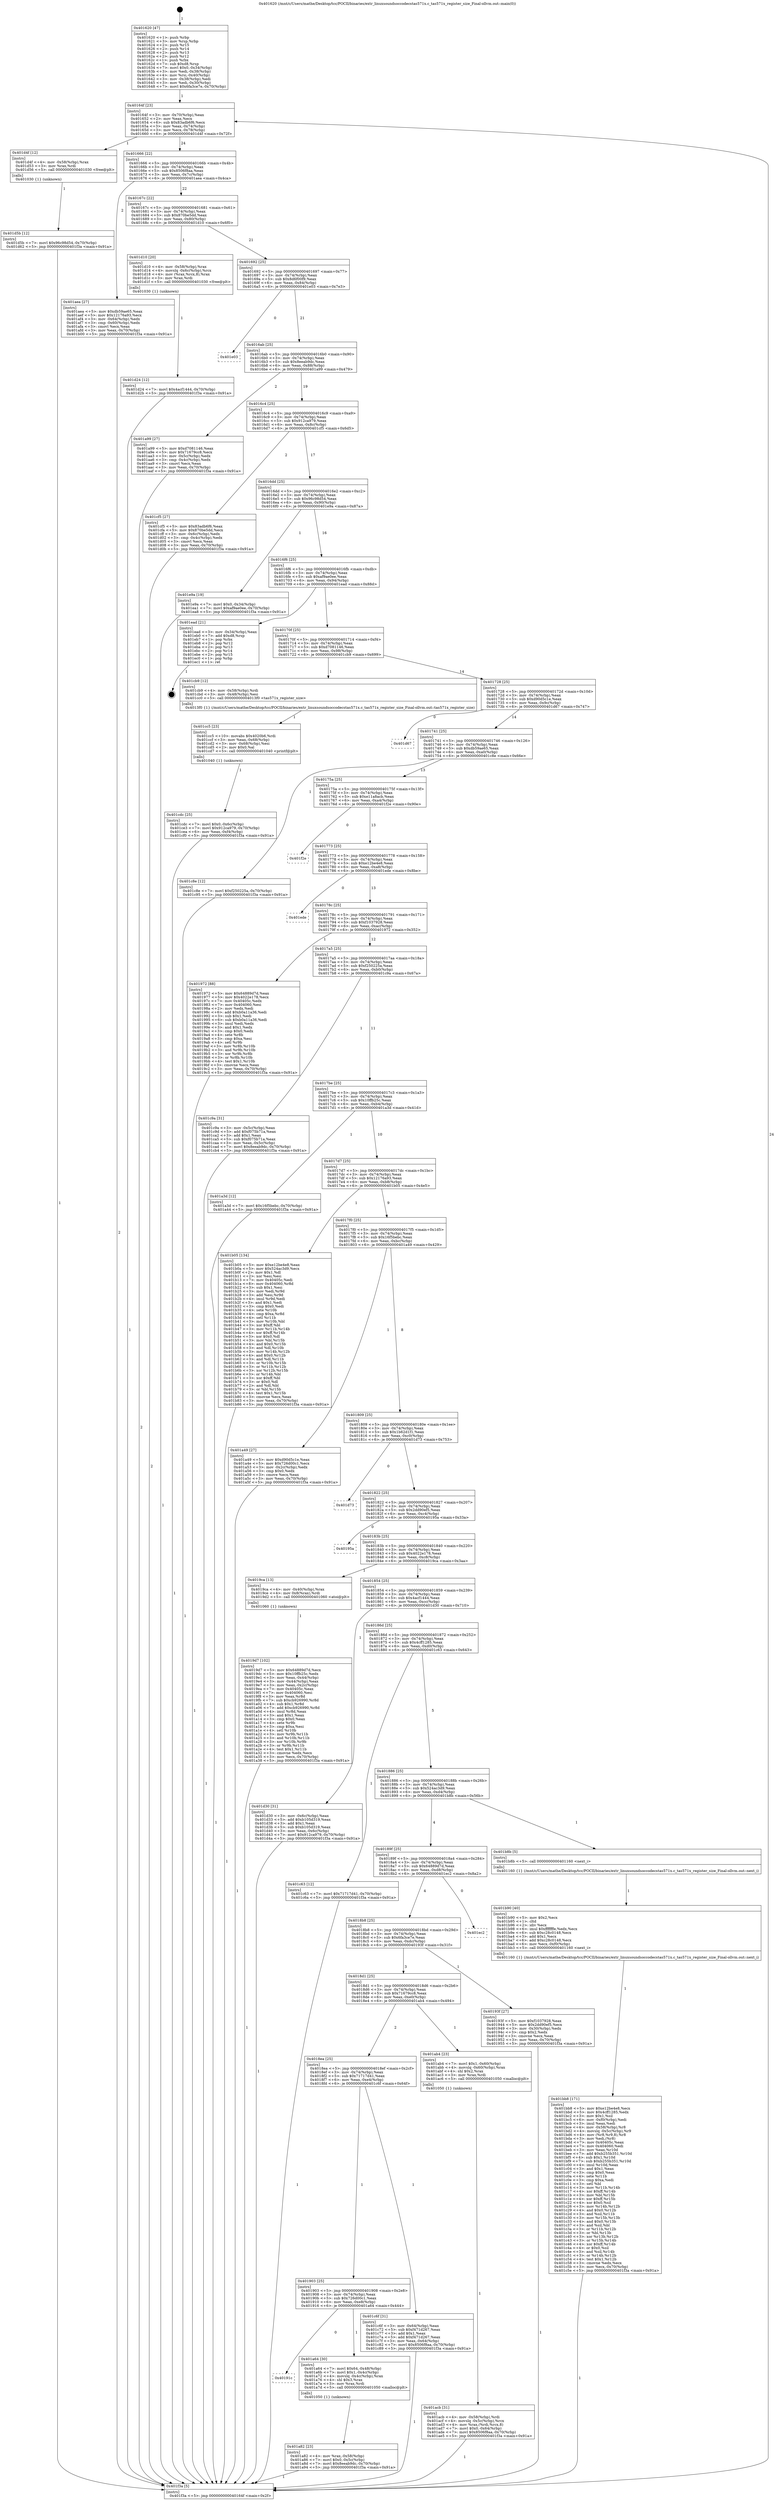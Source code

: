 digraph "0x401620" {
  label = "0x401620 (/mnt/c/Users/mathe/Desktop/tcc/POCII/binaries/extr_linuxsoundsoccodecstas571x.c_tas571x_register_size_Final-ollvm.out::main(0))"
  labelloc = "t"
  node[shape=record]

  Entry [label="",width=0.3,height=0.3,shape=circle,fillcolor=black,style=filled]
  "0x40164f" [label="{
     0x40164f [23]\l
     | [instrs]\l
     &nbsp;&nbsp;0x40164f \<+3\>: mov -0x70(%rbp),%eax\l
     &nbsp;&nbsp;0x401652 \<+2\>: mov %eax,%ecx\l
     &nbsp;&nbsp;0x401654 \<+6\>: sub $0x83adb6f6,%ecx\l
     &nbsp;&nbsp;0x40165a \<+3\>: mov %eax,-0x74(%rbp)\l
     &nbsp;&nbsp;0x40165d \<+3\>: mov %ecx,-0x78(%rbp)\l
     &nbsp;&nbsp;0x401660 \<+6\>: je 0000000000401d4f \<main+0x72f\>\l
  }"]
  "0x401d4f" [label="{
     0x401d4f [12]\l
     | [instrs]\l
     &nbsp;&nbsp;0x401d4f \<+4\>: mov -0x58(%rbp),%rax\l
     &nbsp;&nbsp;0x401d53 \<+3\>: mov %rax,%rdi\l
     &nbsp;&nbsp;0x401d56 \<+5\>: call 0000000000401030 \<free@plt\>\l
     | [calls]\l
     &nbsp;&nbsp;0x401030 \{1\} (unknown)\l
  }"]
  "0x401666" [label="{
     0x401666 [22]\l
     | [instrs]\l
     &nbsp;&nbsp;0x401666 \<+5\>: jmp 000000000040166b \<main+0x4b\>\l
     &nbsp;&nbsp;0x40166b \<+3\>: mov -0x74(%rbp),%eax\l
     &nbsp;&nbsp;0x40166e \<+5\>: sub $0x8506f8aa,%eax\l
     &nbsp;&nbsp;0x401673 \<+3\>: mov %eax,-0x7c(%rbp)\l
     &nbsp;&nbsp;0x401676 \<+6\>: je 0000000000401aea \<main+0x4ca\>\l
  }"]
  Exit [label="",width=0.3,height=0.3,shape=circle,fillcolor=black,style=filled,peripheries=2]
  "0x401aea" [label="{
     0x401aea [27]\l
     | [instrs]\l
     &nbsp;&nbsp;0x401aea \<+5\>: mov $0xdb59ae65,%eax\l
     &nbsp;&nbsp;0x401aef \<+5\>: mov $0x12176a93,%ecx\l
     &nbsp;&nbsp;0x401af4 \<+3\>: mov -0x64(%rbp),%edx\l
     &nbsp;&nbsp;0x401af7 \<+3\>: cmp -0x60(%rbp),%edx\l
     &nbsp;&nbsp;0x401afa \<+3\>: cmovl %ecx,%eax\l
     &nbsp;&nbsp;0x401afd \<+3\>: mov %eax,-0x70(%rbp)\l
     &nbsp;&nbsp;0x401b00 \<+5\>: jmp 0000000000401f3a \<main+0x91a\>\l
  }"]
  "0x40167c" [label="{
     0x40167c [22]\l
     | [instrs]\l
     &nbsp;&nbsp;0x40167c \<+5\>: jmp 0000000000401681 \<main+0x61\>\l
     &nbsp;&nbsp;0x401681 \<+3\>: mov -0x74(%rbp),%eax\l
     &nbsp;&nbsp;0x401684 \<+5\>: sub $0x870be5dd,%eax\l
     &nbsp;&nbsp;0x401689 \<+3\>: mov %eax,-0x80(%rbp)\l
     &nbsp;&nbsp;0x40168c \<+6\>: je 0000000000401d10 \<main+0x6f0\>\l
  }"]
  "0x401d5b" [label="{
     0x401d5b [12]\l
     | [instrs]\l
     &nbsp;&nbsp;0x401d5b \<+7\>: movl $0x96c98d54,-0x70(%rbp)\l
     &nbsp;&nbsp;0x401d62 \<+5\>: jmp 0000000000401f3a \<main+0x91a\>\l
  }"]
  "0x401d10" [label="{
     0x401d10 [20]\l
     | [instrs]\l
     &nbsp;&nbsp;0x401d10 \<+4\>: mov -0x58(%rbp),%rax\l
     &nbsp;&nbsp;0x401d14 \<+4\>: movslq -0x6c(%rbp),%rcx\l
     &nbsp;&nbsp;0x401d18 \<+4\>: mov (%rax,%rcx,8),%rax\l
     &nbsp;&nbsp;0x401d1c \<+3\>: mov %rax,%rdi\l
     &nbsp;&nbsp;0x401d1f \<+5\>: call 0000000000401030 \<free@plt\>\l
     | [calls]\l
     &nbsp;&nbsp;0x401030 \{1\} (unknown)\l
  }"]
  "0x401692" [label="{
     0x401692 [25]\l
     | [instrs]\l
     &nbsp;&nbsp;0x401692 \<+5\>: jmp 0000000000401697 \<main+0x77\>\l
     &nbsp;&nbsp;0x401697 \<+3\>: mov -0x74(%rbp),%eax\l
     &nbsp;&nbsp;0x40169a \<+5\>: sub $0x8d6f00f9,%eax\l
     &nbsp;&nbsp;0x40169f \<+6\>: mov %eax,-0x84(%rbp)\l
     &nbsp;&nbsp;0x4016a5 \<+6\>: je 0000000000401e03 \<main+0x7e3\>\l
  }"]
  "0x401d24" [label="{
     0x401d24 [12]\l
     | [instrs]\l
     &nbsp;&nbsp;0x401d24 \<+7\>: movl $0x4acf1444,-0x70(%rbp)\l
     &nbsp;&nbsp;0x401d2b \<+5\>: jmp 0000000000401f3a \<main+0x91a\>\l
  }"]
  "0x401e03" [label="{
     0x401e03\l
  }", style=dashed]
  "0x4016ab" [label="{
     0x4016ab [25]\l
     | [instrs]\l
     &nbsp;&nbsp;0x4016ab \<+5\>: jmp 00000000004016b0 \<main+0x90\>\l
     &nbsp;&nbsp;0x4016b0 \<+3\>: mov -0x74(%rbp),%eax\l
     &nbsp;&nbsp;0x4016b3 \<+5\>: sub $0x8eeab9dc,%eax\l
     &nbsp;&nbsp;0x4016b8 \<+6\>: mov %eax,-0x88(%rbp)\l
     &nbsp;&nbsp;0x4016be \<+6\>: je 0000000000401a99 \<main+0x479\>\l
  }"]
  "0x401cdc" [label="{
     0x401cdc [25]\l
     | [instrs]\l
     &nbsp;&nbsp;0x401cdc \<+7\>: movl $0x0,-0x6c(%rbp)\l
     &nbsp;&nbsp;0x401ce3 \<+7\>: movl $0x912ca979,-0x70(%rbp)\l
     &nbsp;&nbsp;0x401cea \<+6\>: mov %eax,-0xf4(%rbp)\l
     &nbsp;&nbsp;0x401cf0 \<+5\>: jmp 0000000000401f3a \<main+0x91a\>\l
  }"]
  "0x401a99" [label="{
     0x401a99 [27]\l
     | [instrs]\l
     &nbsp;&nbsp;0x401a99 \<+5\>: mov $0xd7081146,%eax\l
     &nbsp;&nbsp;0x401a9e \<+5\>: mov $0x71679cc8,%ecx\l
     &nbsp;&nbsp;0x401aa3 \<+3\>: mov -0x5c(%rbp),%edx\l
     &nbsp;&nbsp;0x401aa6 \<+3\>: cmp -0x4c(%rbp),%edx\l
     &nbsp;&nbsp;0x401aa9 \<+3\>: cmovl %ecx,%eax\l
     &nbsp;&nbsp;0x401aac \<+3\>: mov %eax,-0x70(%rbp)\l
     &nbsp;&nbsp;0x401aaf \<+5\>: jmp 0000000000401f3a \<main+0x91a\>\l
  }"]
  "0x4016c4" [label="{
     0x4016c4 [25]\l
     | [instrs]\l
     &nbsp;&nbsp;0x4016c4 \<+5\>: jmp 00000000004016c9 \<main+0xa9\>\l
     &nbsp;&nbsp;0x4016c9 \<+3\>: mov -0x74(%rbp),%eax\l
     &nbsp;&nbsp;0x4016cc \<+5\>: sub $0x912ca979,%eax\l
     &nbsp;&nbsp;0x4016d1 \<+6\>: mov %eax,-0x8c(%rbp)\l
     &nbsp;&nbsp;0x4016d7 \<+6\>: je 0000000000401cf5 \<main+0x6d5\>\l
  }"]
  "0x401cc5" [label="{
     0x401cc5 [23]\l
     | [instrs]\l
     &nbsp;&nbsp;0x401cc5 \<+10\>: movabs $0x4020b6,%rdi\l
     &nbsp;&nbsp;0x401ccf \<+3\>: mov %eax,-0x68(%rbp)\l
     &nbsp;&nbsp;0x401cd2 \<+3\>: mov -0x68(%rbp),%esi\l
     &nbsp;&nbsp;0x401cd5 \<+2\>: mov $0x0,%al\l
     &nbsp;&nbsp;0x401cd7 \<+5\>: call 0000000000401040 \<printf@plt\>\l
     | [calls]\l
     &nbsp;&nbsp;0x401040 \{1\} (unknown)\l
  }"]
  "0x401cf5" [label="{
     0x401cf5 [27]\l
     | [instrs]\l
     &nbsp;&nbsp;0x401cf5 \<+5\>: mov $0x83adb6f6,%eax\l
     &nbsp;&nbsp;0x401cfa \<+5\>: mov $0x870be5dd,%ecx\l
     &nbsp;&nbsp;0x401cff \<+3\>: mov -0x6c(%rbp),%edx\l
     &nbsp;&nbsp;0x401d02 \<+3\>: cmp -0x4c(%rbp),%edx\l
     &nbsp;&nbsp;0x401d05 \<+3\>: cmovl %ecx,%eax\l
     &nbsp;&nbsp;0x401d08 \<+3\>: mov %eax,-0x70(%rbp)\l
     &nbsp;&nbsp;0x401d0b \<+5\>: jmp 0000000000401f3a \<main+0x91a\>\l
  }"]
  "0x4016dd" [label="{
     0x4016dd [25]\l
     | [instrs]\l
     &nbsp;&nbsp;0x4016dd \<+5\>: jmp 00000000004016e2 \<main+0xc2\>\l
     &nbsp;&nbsp;0x4016e2 \<+3\>: mov -0x74(%rbp),%eax\l
     &nbsp;&nbsp;0x4016e5 \<+5\>: sub $0x96c98d54,%eax\l
     &nbsp;&nbsp;0x4016ea \<+6\>: mov %eax,-0x90(%rbp)\l
     &nbsp;&nbsp;0x4016f0 \<+6\>: je 0000000000401e9a \<main+0x87a\>\l
  }"]
  "0x401bb8" [label="{
     0x401bb8 [171]\l
     | [instrs]\l
     &nbsp;&nbsp;0x401bb8 \<+5\>: mov $0xe12be4e8,%ecx\l
     &nbsp;&nbsp;0x401bbd \<+5\>: mov $0x4cff1285,%edx\l
     &nbsp;&nbsp;0x401bc2 \<+3\>: mov $0x1,%sil\l
     &nbsp;&nbsp;0x401bc5 \<+6\>: mov -0xf0(%rbp),%edi\l
     &nbsp;&nbsp;0x401bcb \<+3\>: imul %eax,%edi\l
     &nbsp;&nbsp;0x401bce \<+4\>: mov -0x58(%rbp),%r8\l
     &nbsp;&nbsp;0x401bd2 \<+4\>: movslq -0x5c(%rbp),%r9\l
     &nbsp;&nbsp;0x401bd6 \<+4\>: mov (%r8,%r9,8),%r8\l
     &nbsp;&nbsp;0x401bda \<+3\>: mov %edi,(%r8)\l
     &nbsp;&nbsp;0x401bdd \<+7\>: mov 0x40405c,%eax\l
     &nbsp;&nbsp;0x401be4 \<+7\>: mov 0x404060,%edi\l
     &nbsp;&nbsp;0x401beb \<+3\>: mov %eax,%r10d\l
     &nbsp;&nbsp;0x401bee \<+7\>: add $0xb255b351,%r10d\l
     &nbsp;&nbsp;0x401bf5 \<+4\>: sub $0x1,%r10d\l
     &nbsp;&nbsp;0x401bf9 \<+7\>: sub $0xb255b351,%r10d\l
     &nbsp;&nbsp;0x401c00 \<+4\>: imul %r10d,%eax\l
     &nbsp;&nbsp;0x401c04 \<+3\>: and $0x1,%eax\l
     &nbsp;&nbsp;0x401c07 \<+3\>: cmp $0x0,%eax\l
     &nbsp;&nbsp;0x401c0a \<+4\>: sete %r11b\l
     &nbsp;&nbsp;0x401c0e \<+3\>: cmp $0xa,%edi\l
     &nbsp;&nbsp;0x401c11 \<+3\>: setl %bl\l
     &nbsp;&nbsp;0x401c14 \<+3\>: mov %r11b,%r14b\l
     &nbsp;&nbsp;0x401c17 \<+4\>: xor $0xff,%r14b\l
     &nbsp;&nbsp;0x401c1b \<+3\>: mov %bl,%r15b\l
     &nbsp;&nbsp;0x401c1e \<+4\>: xor $0xff,%r15b\l
     &nbsp;&nbsp;0x401c22 \<+4\>: xor $0x0,%sil\l
     &nbsp;&nbsp;0x401c26 \<+3\>: mov %r14b,%r12b\l
     &nbsp;&nbsp;0x401c29 \<+4\>: and $0x0,%r12b\l
     &nbsp;&nbsp;0x401c2d \<+3\>: and %sil,%r11b\l
     &nbsp;&nbsp;0x401c30 \<+3\>: mov %r15b,%r13b\l
     &nbsp;&nbsp;0x401c33 \<+4\>: and $0x0,%r13b\l
     &nbsp;&nbsp;0x401c37 \<+3\>: and %sil,%bl\l
     &nbsp;&nbsp;0x401c3a \<+3\>: or %r11b,%r12b\l
     &nbsp;&nbsp;0x401c3d \<+3\>: or %bl,%r13b\l
     &nbsp;&nbsp;0x401c40 \<+3\>: xor %r13b,%r12b\l
     &nbsp;&nbsp;0x401c43 \<+3\>: or %r15b,%r14b\l
     &nbsp;&nbsp;0x401c46 \<+4\>: xor $0xff,%r14b\l
     &nbsp;&nbsp;0x401c4a \<+4\>: or $0x0,%sil\l
     &nbsp;&nbsp;0x401c4e \<+3\>: and %sil,%r14b\l
     &nbsp;&nbsp;0x401c51 \<+3\>: or %r14b,%r12b\l
     &nbsp;&nbsp;0x401c54 \<+4\>: test $0x1,%r12b\l
     &nbsp;&nbsp;0x401c58 \<+3\>: cmovne %edx,%ecx\l
     &nbsp;&nbsp;0x401c5b \<+3\>: mov %ecx,-0x70(%rbp)\l
     &nbsp;&nbsp;0x401c5e \<+5\>: jmp 0000000000401f3a \<main+0x91a\>\l
  }"]
  "0x401e9a" [label="{
     0x401e9a [19]\l
     | [instrs]\l
     &nbsp;&nbsp;0x401e9a \<+7\>: movl $0x0,-0x34(%rbp)\l
     &nbsp;&nbsp;0x401ea1 \<+7\>: movl $0xaf9ae0ee,-0x70(%rbp)\l
     &nbsp;&nbsp;0x401ea8 \<+5\>: jmp 0000000000401f3a \<main+0x91a\>\l
  }"]
  "0x4016f6" [label="{
     0x4016f6 [25]\l
     | [instrs]\l
     &nbsp;&nbsp;0x4016f6 \<+5\>: jmp 00000000004016fb \<main+0xdb\>\l
     &nbsp;&nbsp;0x4016fb \<+3\>: mov -0x74(%rbp),%eax\l
     &nbsp;&nbsp;0x4016fe \<+5\>: sub $0xaf9ae0ee,%eax\l
     &nbsp;&nbsp;0x401703 \<+6\>: mov %eax,-0x94(%rbp)\l
     &nbsp;&nbsp;0x401709 \<+6\>: je 0000000000401ead \<main+0x88d\>\l
  }"]
  "0x401b90" [label="{
     0x401b90 [40]\l
     | [instrs]\l
     &nbsp;&nbsp;0x401b90 \<+5\>: mov $0x2,%ecx\l
     &nbsp;&nbsp;0x401b95 \<+1\>: cltd\l
     &nbsp;&nbsp;0x401b96 \<+2\>: idiv %ecx\l
     &nbsp;&nbsp;0x401b98 \<+6\>: imul $0xfffffffe,%edx,%ecx\l
     &nbsp;&nbsp;0x401b9e \<+6\>: sub $0xc28c0148,%ecx\l
     &nbsp;&nbsp;0x401ba4 \<+3\>: add $0x1,%ecx\l
     &nbsp;&nbsp;0x401ba7 \<+6\>: add $0xc28c0148,%ecx\l
     &nbsp;&nbsp;0x401bad \<+6\>: mov %ecx,-0xf0(%rbp)\l
     &nbsp;&nbsp;0x401bb3 \<+5\>: call 0000000000401160 \<next_i\>\l
     | [calls]\l
     &nbsp;&nbsp;0x401160 \{1\} (/mnt/c/Users/mathe/Desktop/tcc/POCII/binaries/extr_linuxsoundsoccodecstas571x.c_tas571x_register_size_Final-ollvm.out::next_i)\l
  }"]
  "0x401ead" [label="{
     0x401ead [21]\l
     | [instrs]\l
     &nbsp;&nbsp;0x401ead \<+3\>: mov -0x34(%rbp),%eax\l
     &nbsp;&nbsp;0x401eb0 \<+7\>: add $0xd8,%rsp\l
     &nbsp;&nbsp;0x401eb7 \<+1\>: pop %rbx\l
     &nbsp;&nbsp;0x401eb8 \<+2\>: pop %r12\l
     &nbsp;&nbsp;0x401eba \<+2\>: pop %r13\l
     &nbsp;&nbsp;0x401ebc \<+2\>: pop %r14\l
     &nbsp;&nbsp;0x401ebe \<+2\>: pop %r15\l
     &nbsp;&nbsp;0x401ec0 \<+1\>: pop %rbp\l
     &nbsp;&nbsp;0x401ec1 \<+1\>: ret\l
  }"]
  "0x40170f" [label="{
     0x40170f [25]\l
     | [instrs]\l
     &nbsp;&nbsp;0x40170f \<+5\>: jmp 0000000000401714 \<main+0xf4\>\l
     &nbsp;&nbsp;0x401714 \<+3\>: mov -0x74(%rbp),%eax\l
     &nbsp;&nbsp;0x401717 \<+5\>: sub $0xd7081146,%eax\l
     &nbsp;&nbsp;0x40171c \<+6\>: mov %eax,-0x98(%rbp)\l
     &nbsp;&nbsp;0x401722 \<+6\>: je 0000000000401cb9 \<main+0x699\>\l
  }"]
  "0x401acb" [label="{
     0x401acb [31]\l
     | [instrs]\l
     &nbsp;&nbsp;0x401acb \<+4\>: mov -0x58(%rbp),%rdi\l
     &nbsp;&nbsp;0x401acf \<+4\>: movslq -0x5c(%rbp),%rcx\l
     &nbsp;&nbsp;0x401ad3 \<+4\>: mov %rax,(%rdi,%rcx,8)\l
     &nbsp;&nbsp;0x401ad7 \<+7\>: movl $0x0,-0x64(%rbp)\l
     &nbsp;&nbsp;0x401ade \<+7\>: movl $0x8506f8aa,-0x70(%rbp)\l
     &nbsp;&nbsp;0x401ae5 \<+5\>: jmp 0000000000401f3a \<main+0x91a\>\l
  }"]
  "0x401cb9" [label="{
     0x401cb9 [12]\l
     | [instrs]\l
     &nbsp;&nbsp;0x401cb9 \<+4\>: mov -0x58(%rbp),%rdi\l
     &nbsp;&nbsp;0x401cbd \<+3\>: mov -0x48(%rbp),%esi\l
     &nbsp;&nbsp;0x401cc0 \<+5\>: call 00000000004013f0 \<tas571x_register_size\>\l
     | [calls]\l
     &nbsp;&nbsp;0x4013f0 \{1\} (/mnt/c/Users/mathe/Desktop/tcc/POCII/binaries/extr_linuxsoundsoccodecstas571x.c_tas571x_register_size_Final-ollvm.out::tas571x_register_size)\l
  }"]
  "0x401728" [label="{
     0x401728 [25]\l
     | [instrs]\l
     &nbsp;&nbsp;0x401728 \<+5\>: jmp 000000000040172d \<main+0x10d\>\l
     &nbsp;&nbsp;0x40172d \<+3\>: mov -0x74(%rbp),%eax\l
     &nbsp;&nbsp;0x401730 \<+5\>: sub $0xd90d5c1e,%eax\l
     &nbsp;&nbsp;0x401735 \<+6\>: mov %eax,-0x9c(%rbp)\l
     &nbsp;&nbsp;0x40173b \<+6\>: je 0000000000401d67 \<main+0x747\>\l
  }"]
  "0x401a82" [label="{
     0x401a82 [23]\l
     | [instrs]\l
     &nbsp;&nbsp;0x401a82 \<+4\>: mov %rax,-0x58(%rbp)\l
     &nbsp;&nbsp;0x401a86 \<+7\>: movl $0x0,-0x5c(%rbp)\l
     &nbsp;&nbsp;0x401a8d \<+7\>: movl $0x8eeab9dc,-0x70(%rbp)\l
     &nbsp;&nbsp;0x401a94 \<+5\>: jmp 0000000000401f3a \<main+0x91a\>\l
  }"]
  "0x401d67" [label="{
     0x401d67\l
  }", style=dashed]
  "0x401741" [label="{
     0x401741 [25]\l
     | [instrs]\l
     &nbsp;&nbsp;0x401741 \<+5\>: jmp 0000000000401746 \<main+0x126\>\l
     &nbsp;&nbsp;0x401746 \<+3\>: mov -0x74(%rbp),%eax\l
     &nbsp;&nbsp;0x401749 \<+5\>: sub $0xdb59ae65,%eax\l
     &nbsp;&nbsp;0x40174e \<+6\>: mov %eax,-0xa0(%rbp)\l
     &nbsp;&nbsp;0x401754 \<+6\>: je 0000000000401c8e \<main+0x66e\>\l
  }"]
  "0x40191c" [label="{
     0x40191c\l
  }", style=dashed]
  "0x401c8e" [label="{
     0x401c8e [12]\l
     | [instrs]\l
     &nbsp;&nbsp;0x401c8e \<+7\>: movl $0xf250225a,-0x70(%rbp)\l
     &nbsp;&nbsp;0x401c95 \<+5\>: jmp 0000000000401f3a \<main+0x91a\>\l
  }"]
  "0x40175a" [label="{
     0x40175a [25]\l
     | [instrs]\l
     &nbsp;&nbsp;0x40175a \<+5\>: jmp 000000000040175f \<main+0x13f\>\l
     &nbsp;&nbsp;0x40175f \<+3\>: mov -0x74(%rbp),%eax\l
     &nbsp;&nbsp;0x401762 \<+5\>: sub $0xe11a8acb,%eax\l
     &nbsp;&nbsp;0x401767 \<+6\>: mov %eax,-0xa4(%rbp)\l
     &nbsp;&nbsp;0x40176d \<+6\>: je 0000000000401f2e \<main+0x90e\>\l
  }"]
  "0x401a64" [label="{
     0x401a64 [30]\l
     | [instrs]\l
     &nbsp;&nbsp;0x401a64 \<+7\>: movl $0x64,-0x48(%rbp)\l
     &nbsp;&nbsp;0x401a6b \<+7\>: movl $0x1,-0x4c(%rbp)\l
     &nbsp;&nbsp;0x401a72 \<+4\>: movslq -0x4c(%rbp),%rax\l
     &nbsp;&nbsp;0x401a76 \<+4\>: shl $0x3,%rax\l
     &nbsp;&nbsp;0x401a7a \<+3\>: mov %rax,%rdi\l
     &nbsp;&nbsp;0x401a7d \<+5\>: call 0000000000401050 \<malloc@plt\>\l
     | [calls]\l
     &nbsp;&nbsp;0x401050 \{1\} (unknown)\l
  }"]
  "0x401f2e" [label="{
     0x401f2e\l
  }", style=dashed]
  "0x401773" [label="{
     0x401773 [25]\l
     | [instrs]\l
     &nbsp;&nbsp;0x401773 \<+5\>: jmp 0000000000401778 \<main+0x158\>\l
     &nbsp;&nbsp;0x401778 \<+3\>: mov -0x74(%rbp),%eax\l
     &nbsp;&nbsp;0x40177b \<+5\>: sub $0xe12be4e8,%eax\l
     &nbsp;&nbsp;0x401780 \<+6\>: mov %eax,-0xa8(%rbp)\l
     &nbsp;&nbsp;0x401786 \<+6\>: je 0000000000401ede \<main+0x8be\>\l
  }"]
  "0x401903" [label="{
     0x401903 [25]\l
     | [instrs]\l
     &nbsp;&nbsp;0x401903 \<+5\>: jmp 0000000000401908 \<main+0x2e8\>\l
     &nbsp;&nbsp;0x401908 \<+3\>: mov -0x74(%rbp),%eax\l
     &nbsp;&nbsp;0x40190b \<+5\>: sub $0x726d00c1,%eax\l
     &nbsp;&nbsp;0x401910 \<+6\>: mov %eax,-0xe8(%rbp)\l
     &nbsp;&nbsp;0x401916 \<+6\>: je 0000000000401a64 \<main+0x444\>\l
  }"]
  "0x401ede" [label="{
     0x401ede\l
  }", style=dashed]
  "0x40178c" [label="{
     0x40178c [25]\l
     | [instrs]\l
     &nbsp;&nbsp;0x40178c \<+5\>: jmp 0000000000401791 \<main+0x171\>\l
     &nbsp;&nbsp;0x401791 \<+3\>: mov -0x74(%rbp),%eax\l
     &nbsp;&nbsp;0x401794 \<+5\>: sub $0xf1037928,%eax\l
     &nbsp;&nbsp;0x401799 \<+6\>: mov %eax,-0xac(%rbp)\l
     &nbsp;&nbsp;0x40179f \<+6\>: je 0000000000401972 \<main+0x352\>\l
  }"]
  "0x401c6f" [label="{
     0x401c6f [31]\l
     | [instrs]\l
     &nbsp;&nbsp;0x401c6f \<+3\>: mov -0x64(%rbp),%eax\l
     &nbsp;&nbsp;0x401c72 \<+5\>: sub $0xf471d267,%eax\l
     &nbsp;&nbsp;0x401c77 \<+3\>: add $0x1,%eax\l
     &nbsp;&nbsp;0x401c7a \<+5\>: add $0xf471d267,%eax\l
     &nbsp;&nbsp;0x401c7f \<+3\>: mov %eax,-0x64(%rbp)\l
     &nbsp;&nbsp;0x401c82 \<+7\>: movl $0x8506f8aa,-0x70(%rbp)\l
     &nbsp;&nbsp;0x401c89 \<+5\>: jmp 0000000000401f3a \<main+0x91a\>\l
  }"]
  "0x401972" [label="{
     0x401972 [88]\l
     | [instrs]\l
     &nbsp;&nbsp;0x401972 \<+5\>: mov $0x64889d7d,%eax\l
     &nbsp;&nbsp;0x401977 \<+5\>: mov $0x4022e178,%ecx\l
     &nbsp;&nbsp;0x40197c \<+7\>: mov 0x40405c,%edx\l
     &nbsp;&nbsp;0x401983 \<+7\>: mov 0x404060,%esi\l
     &nbsp;&nbsp;0x40198a \<+2\>: mov %edx,%edi\l
     &nbsp;&nbsp;0x40198c \<+6\>: add $0xb0a11a36,%edi\l
     &nbsp;&nbsp;0x401992 \<+3\>: sub $0x1,%edi\l
     &nbsp;&nbsp;0x401995 \<+6\>: sub $0xb0a11a36,%edi\l
     &nbsp;&nbsp;0x40199b \<+3\>: imul %edi,%edx\l
     &nbsp;&nbsp;0x40199e \<+3\>: and $0x1,%edx\l
     &nbsp;&nbsp;0x4019a1 \<+3\>: cmp $0x0,%edx\l
     &nbsp;&nbsp;0x4019a4 \<+4\>: sete %r8b\l
     &nbsp;&nbsp;0x4019a8 \<+3\>: cmp $0xa,%esi\l
     &nbsp;&nbsp;0x4019ab \<+4\>: setl %r9b\l
     &nbsp;&nbsp;0x4019af \<+3\>: mov %r8b,%r10b\l
     &nbsp;&nbsp;0x4019b2 \<+3\>: and %r9b,%r10b\l
     &nbsp;&nbsp;0x4019b5 \<+3\>: xor %r9b,%r8b\l
     &nbsp;&nbsp;0x4019b8 \<+3\>: or %r8b,%r10b\l
     &nbsp;&nbsp;0x4019bb \<+4\>: test $0x1,%r10b\l
     &nbsp;&nbsp;0x4019bf \<+3\>: cmovne %ecx,%eax\l
     &nbsp;&nbsp;0x4019c2 \<+3\>: mov %eax,-0x70(%rbp)\l
     &nbsp;&nbsp;0x4019c5 \<+5\>: jmp 0000000000401f3a \<main+0x91a\>\l
  }"]
  "0x4017a5" [label="{
     0x4017a5 [25]\l
     | [instrs]\l
     &nbsp;&nbsp;0x4017a5 \<+5\>: jmp 00000000004017aa \<main+0x18a\>\l
     &nbsp;&nbsp;0x4017aa \<+3\>: mov -0x74(%rbp),%eax\l
     &nbsp;&nbsp;0x4017ad \<+5\>: sub $0xf250225a,%eax\l
     &nbsp;&nbsp;0x4017b2 \<+6\>: mov %eax,-0xb0(%rbp)\l
     &nbsp;&nbsp;0x4017b8 \<+6\>: je 0000000000401c9a \<main+0x67a\>\l
  }"]
  "0x4018ea" [label="{
     0x4018ea [25]\l
     | [instrs]\l
     &nbsp;&nbsp;0x4018ea \<+5\>: jmp 00000000004018ef \<main+0x2cf\>\l
     &nbsp;&nbsp;0x4018ef \<+3\>: mov -0x74(%rbp),%eax\l
     &nbsp;&nbsp;0x4018f2 \<+5\>: sub $0x71717d41,%eax\l
     &nbsp;&nbsp;0x4018f7 \<+6\>: mov %eax,-0xe4(%rbp)\l
     &nbsp;&nbsp;0x4018fd \<+6\>: je 0000000000401c6f \<main+0x64f\>\l
  }"]
  "0x401c9a" [label="{
     0x401c9a [31]\l
     | [instrs]\l
     &nbsp;&nbsp;0x401c9a \<+3\>: mov -0x5c(%rbp),%eax\l
     &nbsp;&nbsp;0x401c9d \<+5\>: add $0xf075b71a,%eax\l
     &nbsp;&nbsp;0x401ca2 \<+3\>: add $0x1,%eax\l
     &nbsp;&nbsp;0x401ca5 \<+5\>: sub $0xf075b71a,%eax\l
     &nbsp;&nbsp;0x401caa \<+3\>: mov %eax,-0x5c(%rbp)\l
     &nbsp;&nbsp;0x401cad \<+7\>: movl $0x8eeab9dc,-0x70(%rbp)\l
     &nbsp;&nbsp;0x401cb4 \<+5\>: jmp 0000000000401f3a \<main+0x91a\>\l
  }"]
  "0x4017be" [label="{
     0x4017be [25]\l
     | [instrs]\l
     &nbsp;&nbsp;0x4017be \<+5\>: jmp 00000000004017c3 \<main+0x1a3\>\l
     &nbsp;&nbsp;0x4017c3 \<+3\>: mov -0x74(%rbp),%eax\l
     &nbsp;&nbsp;0x4017c6 \<+5\>: sub $0x10ffb25c,%eax\l
     &nbsp;&nbsp;0x4017cb \<+6\>: mov %eax,-0xb4(%rbp)\l
     &nbsp;&nbsp;0x4017d1 \<+6\>: je 0000000000401a3d \<main+0x41d\>\l
  }"]
  "0x401ab4" [label="{
     0x401ab4 [23]\l
     | [instrs]\l
     &nbsp;&nbsp;0x401ab4 \<+7\>: movl $0x1,-0x60(%rbp)\l
     &nbsp;&nbsp;0x401abb \<+4\>: movslq -0x60(%rbp),%rax\l
     &nbsp;&nbsp;0x401abf \<+4\>: shl $0x2,%rax\l
     &nbsp;&nbsp;0x401ac3 \<+3\>: mov %rax,%rdi\l
     &nbsp;&nbsp;0x401ac6 \<+5\>: call 0000000000401050 \<malloc@plt\>\l
     | [calls]\l
     &nbsp;&nbsp;0x401050 \{1\} (unknown)\l
  }"]
  "0x401a3d" [label="{
     0x401a3d [12]\l
     | [instrs]\l
     &nbsp;&nbsp;0x401a3d \<+7\>: movl $0x16f5bebc,-0x70(%rbp)\l
     &nbsp;&nbsp;0x401a44 \<+5\>: jmp 0000000000401f3a \<main+0x91a\>\l
  }"]
  "0x4017d7" [label="{
     0x4017d7 [25]\l
     | [instrs]\l
     &nbsp;&nbsp;0x4017d7 \<+5\>: jmp 00000000004017dc \<main+0x1bc\>\l
     &nbsp;&nbsp;0x4017dc \<+3\>: mov -0x74(%rbp),%eax\l
     &nbsp;&nbsp;0x4017df \<+5\>: sub $0x12176a93,%eax\l
     &nbsp;&nbsp;0x4017e4 \<+6\>: mov %eax,-0xb8(%rbp)\l
     &nbsp;&nbsp;0x4017ea \<+6\>: je 0000000000401b05 \<main+0x4e5\>\l
  }"]
  "0x4019d7" [label="{
     0x4019d7 [102]\l
     | [instrs]\l
     &nbsp;&nbsp;0x4019d7 \<+5\>: mov $0x64889d7d,%ecx\l
     &nbsp;&nbsp;0x4019dc \<+5\>: mov $0x10ffb25c,%edx\l
     &nbsp;&nbsp;0x4019e1 \<+3\>: mov %eax,-0x44(%rbp)\l
     &nbsp;&nbsp;0x4019e4 \<+3\>: mov -0x44(%rbp),%eax\l
     &nbsp;&nbsp;0x4019e7 \<+3\>: mov %eax,-0x2c(%rbp)\l
     &nbsp;&nbsp;0x4019ea \<+7\>: mov 0x40405c,%eax\l
     &nbsp;&nbsp;0x4019f1 \<+7\>: mov 0x404060,%esi\l
     &nbsp;&nbsp;0x4019f8 \<+3\>: mov %eax,%r8d\l
     &nbsp;&nbsp;0x4019fb \<+7\>: sub $0xcb926990,%r8d\l
     &nbsp;&nbsp;0x401a02 \<+4\>: sub $0x1,%r8d\l
     &nbsp;&nbsp;0x401a06 \<+7\>: add $0xcb926990,%r8d\l
     &nbsp;&nbsp;0x401a0d \<+4\>: imul %r8d,%eax\l
     &nbsp;&nbsp;0x401a11 \<+3\>: and $0x1,%eax\l
     &nbsp;&nbsp;0x401a14 \<+3\>: cmp $0x0,%eax\l
     &nbsp;&nbsp;0x401a17 \<+4\>: sete %r9b\l
     &nbsp;&nbsp;0x401a1b \<+3\>: cmp $0xa,%esi\l
     &nbsp;&nbsp;0x401a1e \<+4\>: setl %r10b\l
     &nbsp;&nbsp;0x401a22 \<+3\>: mov %r9b,%r11b\l
     &nbsp;&nbsp;0x401a25 \<+3\>: and %r10b,%r11b\l
     &nbsp;&nbsp;0x401a28 \<+3\>: xor %r10b,%r9b\l
     &nbsp;&nbsp;0x401a2b \<+3\>: or %r9b,%r11b\l
     &nbsp;&nbsp;0x401a2e \<+4\>: test $0x1,%r11b\l
     &nbsp;&nbsp;0x401a32 \<+3\>: cmovne %edx,%ecx\l
     &nbsp;&nbsp;0x401a35 \<+3\>: mov %ecx,-0x70(%rbp)\l
     &nbsp;&nbsp;0x401a38 \<+5\>: jmp 0000000000401f3a \<main+0x91a\>\l
  }"]
  "0x401b05" [label="{
     0x401b05 [134]\l
     | [instrs]\l
     &nbsp;&nbsp;0x401b05 \<+5\>: mov $0xe12be4e8,%eax\l
     &nbsp;&nbsp;0x401b0a \<+5\>: mov $0x524ac3d9,%ecx\l
     &nbsp;&nbsp;0x401b0f \<+2\>: mov $0x1,%dl\l
     &nbsp;&nbsp;0x401b11 \<+2\>: xor %esi,%esi\l
     &nbsp;&nbsp;0x401b13 \<+7\>: mov 0x40405c,%edi\l
     &nbsp;&nbsp;0x401b1a \<+8\>: mov 0x404060,%r8d\l
     &nbsp;&nbsp;0x401b22 \<+3\>: sub $0x1,%esi\l
     &nbsp;&nbsp;0x401b25 \<+3\>: mov %edi,%r9d\l
     &nbsp;&nbsp;0x401b28 \<+3\>: add %esi,%r9d\l
     &nbsp;&nbsp;0x401b2b \<+4\>: imul %r9d,%edi\l
     &nbsp;&nbsp;0x401b2f \<+3\>: and $0x1,%edi\l
     &nbsp;&nbsp;0x401b32 \<+3\>: cmp $0x0,%edi\l
     &nbsp;&nbsp;0x401b35 \<+4\>: sete %r10b\l
     &nbsp;&nbsp;0x401b39 \<+4\>: cmp $0xa,%r8d\l
     &nbsp;&nbsp;0x401b3d \<+4\>: setl %r11b\l
     &nbsp;&nbsp;0x401b41 \<+3\>: mov %r10b,%bl\l
     &nbsp;&nbsp;0x401b44 \<+3\>: xor $0xff,%bl\l
     &nbsp;&nbsp;0x401b47 \<+3\>: mov %r11b,%r14b\l
     &nbsp;&nbsp;0x401b4a \<+4\>: xor $0xff,%r14b\l
     &nbsp;&nbsp;0x401b4e \<+3\>: xor $0x0,%dl\l
     &nbsp;&nbsp;0x401b51 \<+3\>: mov %bl,%r15b\l
     &nbsp;&nbsp;0x401b54 \<+4\>: and $0x0,%r15b\l
     &nbsp;&nbsp;0x401b58 \<+3\>: and %dl,%r10b\l
     &nbsp;&nbsp;0x401b5b \<+3\>: mov %r14b,%r12b\l
     &nbsp;&nbsp;0x401b5e \<+4\>: and $0x0,%r12b\l
     &nbsp;&nbsp;0x401b62 \<+3\>: and %dl,%r11b\l
     &nbsp;&nbsp;0x401b65 \<+3\>: or %r10b,%r15b\l
     &nbsp;&nbsp;0x401b68 \<+3\>: or %r11b,%r12b\l
     &nbsp;&nbsp;0x401b6b \<+3\>: xor %r12b,%r15b\l
     &nbsp;&nbsp;0x401b6e \<+3\>: or %r14b,%bl\l
     &nbsp;&nbsp;0x401b71 \<+3\>: xor $0xff,%bl\l
     &nbsp;&nbsp;0x401b74 \<+3\>: or $0x0,%dl\l
     &nbsp;&nbsp;0x401b77 \<+2\>: and %dl,%bl\l
     &nbsp;&nbsp;0x401b79 \<+3\>: or %bl,%r15b\l
     &nbsp;&nbsp;0x401b7c \<+4\>: test $0x1,%r15b\l
     &nbsp;&nbsp;0x401b80 \<+3\>: cmovne %ecx,%eax\l
     &nbsp;&nbsp;0x401b83 \<+3\>: mov %eax,-0x70(%rbp)\l
     &nbsp;&nbsp;0x401b86 \<+5\>: jmp 0000000000401f3a \<main+0x91a\>\l
  }"]
  "0x4017f0" [label="{
     0x4017f0 [25]\l
     | [instrs]\l
     &nbsp;&nbsp;0x4017f0 \<+5\>: jmp 00000000004017f5 \<main+0x1d5\>\l
     &nbsp;&nbsp;0x4017f5 \<+3\>: mov -0x74(%rbp),%eax\l
     &nbsp;&nbsp;0x4017f8 \<+5\>: sub $0x16f5bebc,%eax\l
     &nbsp;&nbsp;0x4017fd \<+6\>: mov %eax,-0xbc(%rbp)\l
     &nbsp;&nbsp;0x401803 \<+6\>: je 0000000000401a49 \<main+0x429\>\l
  }"]
  "0x401620" [label="{
     0x401620 [47]\l
     | [instrs]\l
     &nbsp;&nbsp;0x401620 \<+1\>: push %rbp\l
     &nbsp;&nbsp;0x401621 \<+3\>: mov %rsp,%rbp\l
     &nbsp;&nbsp;0x401624 \<+2\>: push %r15\l
     &nbsp;&nbsp;0x401626 \<+2\>: push %r14\l
     &nbsp;&nbsp;0x401628 \<+2\>: push %r13\l
     &nbsp;&nbsp;0x40162a \<+2\>: push %r12\l
     &nbsp;&nbsp;0x40162c \<+1\>: push %rbx\l
     &nbsp;&nbsp;0x40162d \<+7\>: sub $0xd8,%rsp\l
     &nbsp;&nbsp;0x401634 \<+7\>: movl $0x0,-0x34(%rbp)\l
     &nbsp;&nbsp;0x40163b \<+3\>: mov %edi,-0x38(%rbp)\l
     &nbsp;&nbsp;0x40163e \<+4\>: mov %rsi,-0x40(%rbp)\l
     &nbsp;&nbsp;0x401642 \<+3\>: mov -0x38(%rbp),%edi\l
     &nbsp;&nbsp;0x401645 \<+3\>: mov %edi,-0x30(%rbp)\l
     &nbsp;&nbsp;0x401648 \<+7\>: movl $0x6fa3ce7e,-0x70(%rbp)\l
  }"]
  "0x401a49" [label="{
     0x401a49 [27]\l
     | [instrs]\l
     &nbsp;&nbsp;0x401a49 \<+5\>: mov $0xd90d5c1e,%eax\l
     &nbsp;&nbsp;0x401a4e \<+5\>: mov $0x726d00c1,%ecx\l
     &nbsp;&nbsp;0x401a53 \<+3\>: mov -0x2c(%rbp),%edx\l
     &nbsp;&nbsp;0x401a56 \<+3\>: cmp $0x0,%edx\l
     &nbsp;&nbsp;0x401a59 \<+3\>: cmove %ecx,%eax\l
     &nbsp;&nbsp;0x401a5c \<+3\>: mov %eax,-0x70(%rbp)\l
     &nbsp;&nbsp;0x401a5f \<+5\>: jmp 0000000000401f3a \<main+0x91a\>\l
  }"]
  "0x401809" [label="{
     0x401809 [25]\l
     | [instrs]\l
     &nbsp;&nbsp;0x401809 \<+5\>: jmp 000000000040180e \<main+0x1ee\>\l
     &nbsp;&nbsp;0x40180e \<+3\>: mov -0x74(%rbp),%eax\l
     &nbsp;&nbsp;0x401811 \<+5\>: sub $0x1b62d1f1,%eax\l
     &nbsp;&nbsp;0x401816 \<+6\>: mov %eax,-0xc0(%rbp)\l
     &nbsp;&nbsp;0x40181c \<+6\>: je 0000000000401d73 \<main+0x753\>\l
  }"]
  "0x401f3a" [label="{
     0x401f3a [5]\l
     | [instrs]\l
     &nbsp;&nbsp;0x401f3a \<+5\>: jmp 000000000040164f \<main+0x2f\>\l
  }"]
  "0x401d73" [label="{
     0x401d73\l
  }", style=dashed]
  "0x401822" [label="{
     0x401822 [25]\l
     | [instrs]\l
     &nbsp;&nbsp;0x401822 \<+5\>: jmp 0000000000401827 \<main+0x207\>\l
     &nbsp;&nbsp;0x401827 \<+3\>: mov -0x74(%rbp),%eax\l
     &nbsp;&nbsp;0x40182a \<+5\>: sub $0x2dd90ef5,%eax\l
     &nbsp;&nbsp;0x40182f \<+6\>: mov %eax,-0xc4(%rbp)\l
     &nbsp;&nbsp;0x401835 \<+6\>: je 000000000040195a \<main+0x33a\>\l
  }"]
  "0x4018d1" [label="{
     0x4018d1 [25]\l
     | [instrs]\l
     &nbsp;&nbsp;0x4018d1 \<+5\>: jmp 00000000004018d6 \<main+0x2b6\>\l
     &nbsp;&nbsp;0x4018d6 \<+3\>: mov -0x74(%rbp),%eax\l
     &nbsp;&nbsp;0x4018d9 \<+5\>: sub $0x71679cc8,%eax\l
     &nbsp;&nbsp;0x4018de \<+6\>: mov %eax,-0xe0(%rbp)\l
     &nbsp;&nbsp;0x4018e4 \<+6\>: je 0000000000401ab4 \<main+0x494\>\l
  }"]
  "0x40195a" [label="{
     0x40195a\l
  }", style=dashed]
  "0x40183b" [label="{
     0x40183b [25]\l
     | [instrs]\l
     &nbsp;&nbsp;0x40183b \<+5\>: jmp 0000000000401840 \<main+0x220\>\l
     &nbsp;&nbsp;0x401840 \<+3\>: mov -0x74(%rbp),%eax\l
     &nbsp;&nbsp;0x401843 \<+5\>: sub $0x4022e178,%eax\l
     &nbsp;&nbsp;0x401848 \<+6\>: mov %eax,-0xc8(%rbp)\l
     &nbsp;&nbsp;0x40184e \<+6\>: je 00000000004019ca \<main+0x3aa\>\l
  }"]
  "0x40193f" [label="{
     0x40193f [27]\l
     | [instrs]\l
     &nbsp;&nbsp;0x40193f \<+5\>: mov $0xf1037928,%eax\l
     &nbsp;&nbsp;0x401944 \<+5\>: mov $0x2dd90ef5,%ecx\l
     &nbsp;&nbsp;0x401949 \<+3\>: mov -0x30(%rbp),%edx\l
     &nbsp;&nbsp;0x40194c \<+3\>: cmp $0x2,%edx\l
     &nbsp;&nbsp;0x40194f \<+3\>: cmovne %ecx,%eax\l
     &nbsp;&nbsp;0x401952 \<+3\>: mov %eax,-0x70(%rbp)\l
     &nbsp;&nbsp;0x401955 \<+5\>: jmp 0000000000401f3a \<main+0x91a\>\l
  }"]
  "0x4019ca" [label="{
     0x4019ca [13]\l
     | [instrs]\l
     &nbsp;&nbsp;0x4019ca \<+4\>: mov -0x40(%rbp),%rax\l
     &nbsp;&nbsp;0x4019ce \<+4\>: mov 0x8(%rax),%rdi\l
     &nbsp;&nbsp;0x4019d2 \<+5\>: call 0000000000401060 \<atoi@plt\>\l
     | [calls]\l
     &nbsp;&nbsp;0x401060 \{1\} (unknown)\l
  }"]
  "0x401854" [label="{
     0x401854 [25]\l
     | [instrs]\l
     &nbsp;&nbsp;0x401854 \<+5\>: jmp 0000000000401859 \<main+0x239\>\l
     &nbsp;&nbsp;0x401859 \<+3\>: mov -0x74(%rbp),%eax\l
     &nbsp;&nbsp;0x40185c \<+5\>: sub $0x4acf1444,%eax\l
     &nbsp;&nbsp;0x401861 \<+6\>: mov %eax,-0xcc(%rbp)\l
     &nbsp;&nbsp;0x401867 \<+6\>: je 0000000000401d30 \<main+0x710\>\l
  }"]
  "0x4018b8" [label="{
     0x4018b8 [25]\l
     | [instrs]\l
     &nbsp;&nbsp;0x4018b8 \<+5\>: jmp 00000000004018bd \<main+0x29d\>\l
     &nbsp;&nbsp;0x4018bd \<+3\>: mov -0x74(%rbp),%eax\l
     &nbsp;&nbsp;0x4018c0 \<+5\>: sub $0x6fa3ce7e,%eax\l
     &nbsp;&nbsp;0x4018c5 \<+6\>: mov %eax,-0xdc(%rbp)\l
     &nbsp;&nbsp;0x4018cb \<+6\>: je 000000000040193f \<main+0x31f\>\l
  }"]
  "0x401d30" [label="{
     0x401d30 [31]\l
     | [instrs]\l
     &nbsp;&nbsp;0x401d30 \<+3\>: mov -0x6c(%rbp),%eax\l
     &nbsp;&nbsp;0x401d33 \<+5\>: add $0xb105d319,%eax\l
     &nbsp;&nbsp;0x401d38 \<+3\>: add $0x1,%eax\l
     &nbsp;&nbsp;0x401d3b \<+5\>: sub $0xb105d319,%eax\l
     &nbsp;&nbsp;0x401d40 \<+3\>: mov %eax,-0x6c(%rbp)\l
     &nbsp;&nbsp;0x401d43 \<+7\>: movl $0x912ca979,-0x70(%rbp)\l
     &nbsp;&nbsp;0x401d4a \<+5\>: jmp 0000000000401f3a \<main+0x91a\>\l
  }"]
  "0x40186d" [label="{
     0x40186d [25]\l
     | [instrs]\l
     &nbsp;&nbsp;0x40186d \<+5\>: jmp 0000000000401872 \<main+0x252\>\l
     &nbsp;&nbsp;0x401872 \<+3\>: mov -0x74(%rbp),%eax\l
     &nbsp;&nbsp;0x401875 \<+5\>: sub $0x4cff1285,%eax\l
     &nbsp;&nbsp;0x40187a \<+6\>: mov %eax,-0xd0(%rbp)\l
     &nbsp;&nbsp;0x401880 \<+6\>: je 0000000000401c63 \<main+0x643\>\l
  }"]
  "0x401ec2" [label="{
     0x401ec2\l
  }", style=dashed]
  "0x401c63" [label="{
     0x401c63 [12]\l
     | [instrs]\l
     &nbsp;&nbsp;0x401c63 \<+7\>: movl $0x71717d41,-0x70(%rbp)\l
     &nbsp;&nbsp;0x401c6a \<+5\>: jmp 0000000000401f3a \<main+0x91a\>\l
  }"]
  "0x401886" [label="{
     0x401886 [25]\l
     | [instrs]\l
     &nbsp;&nbsp;0x401886 \<+5\>: jmp 000000000040188b \<main+0x26b\>\l
     &nbsp;&nbsp;0x40188b \<+3\>: mov -0x74(%rbp),%eax\l
     &nbsp;&nbsp;0x40188e \<+5\>: sub $0x524ac3d9,%eax\l
     &nbsp;&nbsp;0x401893 \<+6\>: mov %eax,-0xd4(%rbp)\l
     &nbsp;&nbsp;0x401899 \<+6\>: je 0000000000401b8b \<main+0x56b\>\l
  }"]
  "0x40189f" [label="{
     0x40189f [25]\l
     | [instrs]\l
     &nbsp;&nbsp;0x40189f \<+5\>: jmp 00000000004018a4 \<main+0x284\>\l
     &nbsp;&nbsp;0x4018a4 \<+3\>: mov -0x74(%rbp),%eax\l
     &nbsp;&nbsp;0x4018a7 \<+5\>: sub $0x64889d7d,%eax\l
     &nbsp;&nbsp;0x4018ac \<+6\>: mov %eax,-0xd8(%rbp)\l
     &nbsp;&nbsp;0x4018b2 \<+6\>: je 0000000000401ec2 \<main+0x8a2\>\l
  }"]
  "0x401b8b" [label="{
     0x401b8b [5]\l
     | [instrs]\l
     &nbsp;&nbsp;0x401b8b \<+5\>: call 0000000000401160 \<next_i\>\l
     | [calls]\l
     &nbsp;&nbsp;0x401160 \{1\} (/mnt/c/Users/mathe/Desktop/tcc/POCII/binaries/extr_linuxsoundsoccodecstas571x.c_tas571x_register_size_Final-ollvm.out::next_i)\l
  }"]
  Entry -> "0x401620" [label=" 1"]
  "0x40164f" -> "0x401d4f" [label=" 1"]
  "0x40164f" -> "0x401666" [label=" 24"]
  "0x401ead" -> Exit [label=" 1"]
  "0x401666" -> "0x401aea" [label=" 2"]
  "0x401666" -> "0x40167c" [label=" 22"]
  "0x401e9a" -> "0x401f3a" [label=" 1"]
  "0x40167c" -> "0x401d10" [label=" 1"]
  "0x40167c" -> "0x401692" [label=" 21"]
  "0x401d5b" -> "0x401f3a" [label=" 1"]
  "0x401692" -> "0x401e03" [label=" 0"]
  "0x401692" -> "0x4016ab" [label=" 21"]
  "0x401d4f" -> "0x401d5b" [label=" 1"]
  "0x4016ab" -> "0x401a99" [label=" 2"]
  "0x4016ab" -> "0x4016c4" [label=" 19"]
  "0x401d30" -> "0x401f3a" [label=" 1"]
  "0x4016c4" -> "0x401cf5" [label=" 2"]
  "0x4016c4" -> "0x4016dd" [label=" 17"]
  "0x401d24" -> "0x401f3a" [label=" 1"]
  "0x4016dd" -> "0x401e9a" [label=" 1"]
  "0x4016dd" -> "0x4016f6" [label=" 16"]
  "0x401d10" -> "0x401d24" [label=" 1"]
  "0x4016f6" -> "0x401ead" [label=" 1"]
  "0x4016f6" -> "0x40170f" [label=" 15"]
  "0x401cf5" -> "0x401f3a" [label=" 2"]
  "0x40170f" -> "0x401cb9" [label=" 1"]
  "0x40170f" -> "0x401728" [label=" 14"]
  "0x401cdc" -> "0x401f3a" [label=" 1"]
  "0x401728" -> "0x401d67" [label=" 0"]
  "0x401728" -> "0x401741" [label=" 14"]
  "0x401cc5" -> "0x401cdc" [label=" 1"]
  "0x401741" -> "0x401c8e" [label=" 1"]
  "0x401741" -> "0x40175a" [label=" 13"]
  "0x401cb9" -> "0x401cc5" [label=" 1"]
  "0x40175a" -> "0x401f2e" [label=" 0"]
  "0x40175a" -> "0x401773" [label=" 13"]
  "0x401c9a" -> "0x401f3a" [label=" 1"]
  "0x401773" -> "0x401ede" [label=" 0"]
  "0x401773" -> "0x40178c" [label=" 13"]
  "0x401c6f" -> "0x401f3a" [label=" 1"]
  "0x40178c" -> "0x401972" [label=" 1"]
  "0x40178c" -> "0x4017a5" [label=" 12"]
  "0x401c63" -> "0x401f3a" [label=" 1"]
  "0x4017a5" -> "0x401c9a" [label=" 1"]
  "0x4017a5" -> "0x4017be" [label=" 11"]
  "0x401b90" -> "0x401bb8" [label=" 1"]
  "0x4017be" -> "0x401a3d" [label=" 1"]
  "0x4017be" -> "0x4017d7" [label=" 10"]
  "0x401b8b" -> "0x401b90" [label=" 1"]
  "0x4017d7" -> "0x401b05" [label=" 1"]
  "0x4017d7" -> "0x4017f0" [label=" 9"]
  "0x401aea" -> "0x401f3a" [label=" 2"]
  "0x4017f0" -> "0x401a49" [label=" 1"]
  "0x4017f0" -> "0x401809" [label=" 8"]
  "0x401acb" -> "0x401f3a" [label=" 1"]
  "0x401809" -> "0x401d73" [label=" 0"]
  "0x401809" -> "0x401822" [label=" 8"]
  "0x401ab4" -> "0x401acb" [label=" 1"]
  "0x401822" -> "0x40195a" [label=" 0"]
  "0x401822" -> "0x40183b" [label=" 8"]
  "0x401a99" -> "0x401f3a" [label=" 2"]
  "0x40183b" -> "0x4019ca" [label=" 1"]
  "0x40183b" -> "0x401854" [label=" 7"]
  "0x401a82" -> "0x401f3a" [label=" 1"]
  "0x401854" -> "0x401d30" [label=" 1"]
  "0x401854" -> "0x40186d" [label=" 6"]
  "0x401903" -> "0x40191c" [label=" 0"]
  "0x40186d" -> "0x401c63" [label=" 1"]
  "0x40186d" -> "0x401886" [label=" 5"]
  "0x401903" -> "0x401a64" [label=" 1"]
  "0x401886" -> "0x401b8b" [label=" 1"]
  "0x401886" -> "0x40189f" [label=" 4"]
  "0x401c8e" -> "0x401f3a" [label=" 1"]
  "0x40189f" -> "0x401ec2" [label=" 0"]
  "0x40189f" -> "0x4018b8" [label=" 4"]
  "0x401a64" -> "0x401a82" [label=" 1"]
  "0x4018b8" -> "0x40193f" [label=" 1"]
  "0x4018b8" -> "0x4018d1" [label=" 3"]
  "0x40193f" -> "0x401f3a" [label=" 1"]
  "0x401620" -> "0x40164f" [label=" 1"]
  "0x401f3a" -> "0x40164f" [label=" 24"]
  "0x401972" -> "0x401f3a" [label=" 1"]
  "0x4019ca" -> "0x4019d7" [label=" 1"]
  "0x4019d7" -> "0x401f3a" [label=" 1"]
  "0x401a3d" -> "0x401f3a" [label=" 1"]
  "0x401a49" -> "0x401f3a" [label=" 1"]
  "0x401b05" -> "0x401f3a" [label=" 1"]
  "0x4018d1" -> "0x401ab4" [label=" 1"]
  "0x4018d1" -> "0x4018ea" [label=" 2"]
  "0x401bb8" -> "0x401f3a" [label=" 1"]
  "0x4018ea" -> "0x401c6f" [label=" 1"]
  "0x4018ea" -> "0x401903" [label=" 1"]
}
